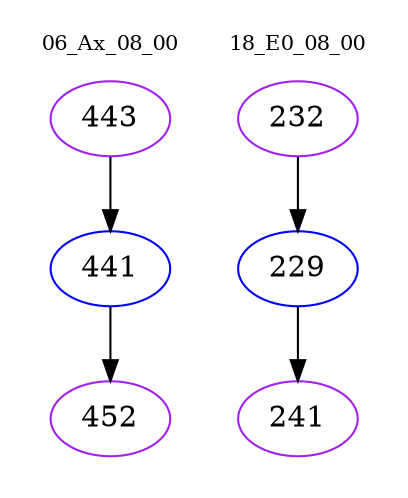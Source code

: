digraph{
subgraph cluster_0 {
color = white
label = "06_Ax_08_00";
fontsize=10;
T0_443 [label="443", color="purple"]
T0_443 -> T0_441 [color="black"]
T0_441 [label="441", color="blue"]
T0_441 -> T0_452 [color="black"]
T0_452 [label="452", color="purple"]
}
subgraph cluster_1 {
color = white
label = "18_E0_08_00";
fontsize=10;
T1_232 [label="232", color="purple"]
T1_232 -> T1_229 [color="black"]
T1_229 [label="229", color="blue"]
T1_229 -> T1_241 [color="black"]
T1_241 [label="241", color="purple"]
}
}
